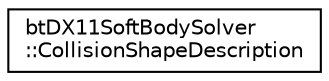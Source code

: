 digraph "Graphical Class Hierarchy"
{
  edge [fontname="Helvetica",fontsize="10",labelfontname="Helvetica",labelfontsize="10"];
  node [fontname="Helvetica",fontsize="10",shape=record];
  rankdir="LR";
  Node1 [label="btDX11SoftBodySolver\l::CollisionShapeDescription",height=0.2,width=0.4,color="black", fillcolor="white", style="filled",URL="$structbt_d_x11_soft_body_solver_1_1_collision_shape_description.html"];
}

